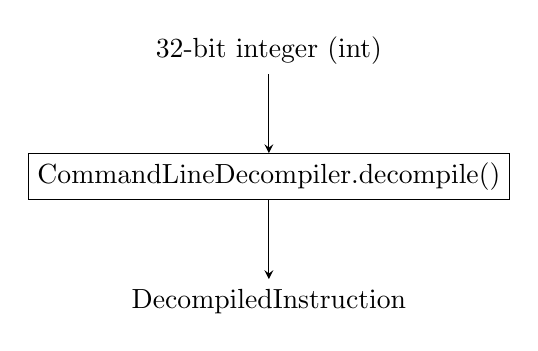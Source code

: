 \begin{tikzpicture}[>=stealth]
  \node [draw] (compiler) {CommandLineDecompiler.decompile()};
  \node [above=of compiler] (input) {32-bit integer (int)};
  \node [below=of compiler] (output) {DecompiledInstruction};
  \draw [->] (input) -- (compiler);
  \draw [->] (compiler) -- (output);
\end{tikzpicture}
